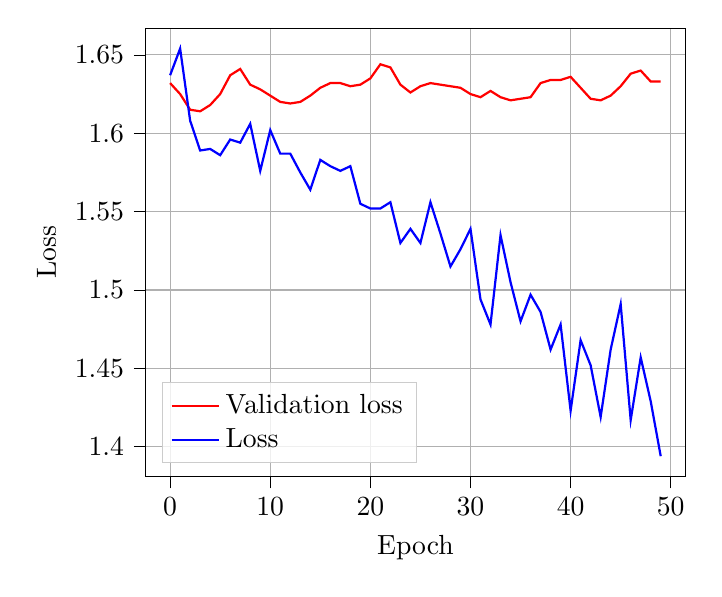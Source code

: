 % This file was created with tikzplotlib v0.9.16.
\begin{tikzpicture}

\begin{axis}[
legend cell align={left},
legend style={
  fill opacity=0.8,
  draw opacity=1,
  text opacity=1,
  at={(0.03,0.03)},
  anchor=south west,
  draw=white!80!black
},
tick align=outside,
tick pos=left,
x grid style={white!69.02!black},
xlabel={Epoch},
xmajorgrids,
xmin=-2.45, xmax=51.45,
xminorgrids,
xtick style={color=black},
y grid style={white!69.02!black},
ylabel={Loss},
ymajorgrids,
ymin=1.381, ymax=1.667,
yminorgrids,
ytick style={color=black}
]
\addplot [thick, red]
table {%
0 1.632
1 1.625
2 1.615
3 1.614
4 1.618
5 1.625
6 1.637
7 1.641
8 1.631
9 1.628
10 1.624
11 1.62
12 1.619
13 1.62
14 1.624
15 1.629
16 1.632
17 1.632
18 1.63
19 1.631
20 1.635
21 1.644
22 1.642
23 1.631
24 1.626
25 1.63
26 1.632
27 1.631
28 1.63
29 1.629
30 1.625
31 1.623
32 1.627
33 1.623
34 1.621
35 1.622
36 1.623
37 1.632
38 1.634
39 1.634
40 1.636
41 1.629
42 1.622
43 1.621
44 1.624
45 1.63
46 1.638
47 1.64
48 1.633
49 1.633
};
\addlegendentry{Validation loss}
\addplot [thick, blue]
table {%
0 1.637
1 1.654
2 1.608
3 1.589
4 1.59
5 1.586
6 1.596
7 1.594
8 1.606
9 1.576
10 1.602
11 1.587
12 1.587
13 1.575
14 1.564
15 1.583
16 1.579
17 1.576
18 1.579
19 1.555
20 1.552
21 1.552
22 1.556
23 1.53
24 1.539
25 1.53
26 1.556
27 1.536
28 1.515
29 1.526
30 1.539
31 1.494
32 1.478
33 1.535
34 1.505
35 1.48
36 1.497
37 1.486
38 1.462
39 1.478
40 1.423
41 1.468
42 1.452
43 1.419
44 1.462
45 1.491
46 1.417
47 1.457
48 1.429
49 1.394
};
\addlegendentry{Loss}
\end{axis}

\end{tikzpicture}
